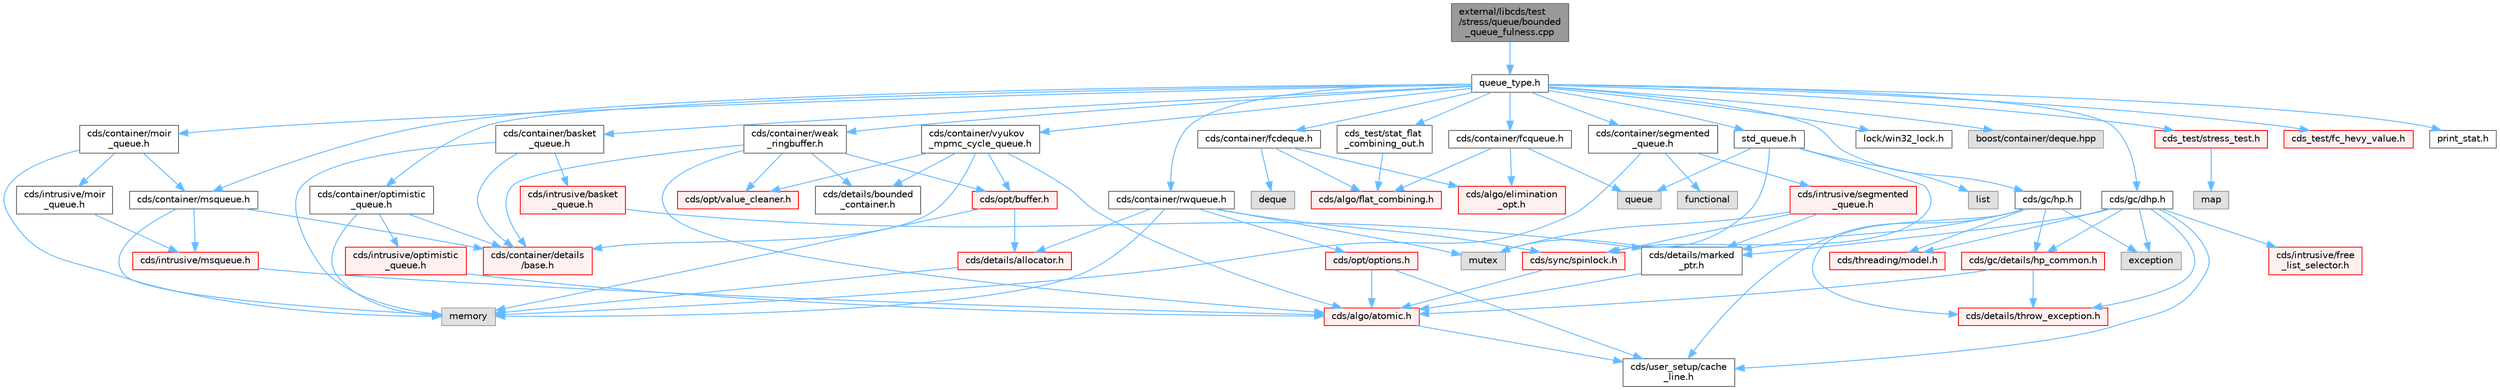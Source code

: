 digraph "external/libcds/test/stress/queue/bounded_queue_fulness.cpp"
{
 // LATEX_PDF_SIZE
  bgcolor="transparent";
  edge [fontname=Helvetica,fontsize=10,labelfontname=Helvetica,labelfontsize=10];
  node [fontname=Helvetica,fontsize=10,shape=box,height=0.2,width=0.4];
  Node1 [id="Node000001",label="external/libcds/test\l/stress/queue/bounded\l_queue_fulness.cpp",height=0.2,width=0.4,color="gray40", fillcolor="grey60", style="filled", fontcolor="black",tooltip=" "];
  Node1 -> Node2 [id="edge1_Node000001_Node000002",color="steelblue1",style="solid",tooltip=" "];
  Node2 [id="Node000002",label="queue_type.h",height=0.2,width=0.4,color="grey40", fillcolor="white", style="filled",URL="$queue__type_8h.html",tooltip=" "];
  Node2 -> Node3 [id="edge2_Node000002_Node000003",color="steelblue1",style="solid",tooltip=" "];
  Node3 [id="Node000003",label="cds/container/msqueue.h",height=0.2,width=0.4,color="grey40", fillcolor="white", style="filled",URL="$container_2msqueue_8h.html",tooltip=" "];
  Node3 -> Node4 [id="edge3_Node000003_Node000004",color="steelblue1",style="solid",tooltip=" "];
  Node4 [id="Node000004",label="memory",height=0.2,width=0.4,color="grey60", fillcolor="#E0E0E0", style="filled",tooltip=" "];
  Node3 -> Node5 [id="edge4_Node000003_Node000005",color="steelblue1",style="solid",tooltip=" "];
  Node5 [id="Node000005",label="cds/intrusive/msqueue.h",height=0.2,width=0.4,color="red", fillcolor="#FFF0F0", style="filled",URL="$intrusive_2msqueue_8h.html",tooltip=" "];
  Node5 -> Node42 [id="edge5_Node000005_Node000042",color="steelblue1",style="solid",tooltip=" "];
  Node42 [id="Node000042",label="cds/algo/atomic.h",height=0.2,width=0.4,color="red", fillcolor="#FFF0F0", style="filled",URL="$external_2libcds_2cds_2algo_2atomic_8h.html",tooltip=" "];
  Node42 -> Node41 [id="edge6_Node000042_Node000041",color="steelblue1",style="solid",tooltip=" "];
  Node41 [id="Node000041",label="cds/user_setup/cache\l_line.h",height=0.2,width=0.4,color="grey40", fillcolor="white", style="filled",URL="$cache__line_8h.html",tooltip="Cache-line size definition"];
  Node3 -> Node65 [id="edge7_Node000003_Node000065",color="steelblue1",style="solid",tooltip=" "];
  Node65 [id="Node000065",label="cds/container/details\l/base.h",height=0.2,width=0.4,color="red", fillcolor="#FFF0F0", style="filled",URL="$external_2libcds_2cds_2container_2details_2base_8h.html",tooltip=" "];
  Node2 -> Node66 [id="edge8_Node000002_Node000066",color="steelblue1",style="solid",tooltip=" "];
  Node66 [id="Node000066",label="cds/container/moir\l_queue.h",height=0.2,width=0.4,color="grey40", fillcolor="white", style="filled",URL="$container_2moir__queue_8h.html",tooltip=" "];
  Node66 -> Node4 [id="edge9_Node000066_Node000004",color="steelblue1",style="solid",tooltip=" "];
  Node66 -> Node3 [id="edge10_Node000066_Node000003",color="steelblue1",style="solid",tooltip=" "];
  Node66 -> Node67 [id="edge11_Node000066_Node000067",color="steelblue1",style="solid",tooltip=" "];
  Node67 [id="Node000067",label="cds/intrusive/moir\l_queue.h",height=0.2,width=0.4,color="grey40", fillcolor="white", style="filled",URL="$intrusive_2moir__queue_8h.html",tooltip=" "];
  Node67 -> Node5 [id="edge12_Node000067_Node000005",color="steelblue1",style="solid",tooltip=" "];
  Node2 -> Node68 [id="edge13_Node000002_Node000068",color="steelblue1",style="solid",tooltip=" "];
  Node68 [id="Node000068",label="cds/container/rwqueue.h",height=0.2,width=0.4,color="grey40", fillcolor="white", style="filled",URL="$rwqueue_8h.html",tooltip=" "];
  Node68 -> Node69 [id="edge14_Node000068_Node000069",color="steelblue1",style="solid",tooltip=" "];
  Node69 [id="Node000069",label="cds/sync/spinlock.h",height=0.2,width=0.4,color="red", fillcolor="#FFF0F0", style="filled",URL="$sync_2spinlock_8h.html",tooltip=" "];
  Node69 -> Node42 [id="edge15_Node000069_Node000042",color="steelblue1",style="solid",tooltip=" "];
  Node68 -> Node11 [id="edge16_Node000068_Node000011",color="steelblue1",style="solid",tooltip=" "];
  Node11 [id="Node000011",label="cds/opt/options.h",height=0.2,width=0.4,color="red", fillcolor="#FFF0F0", style="filled",URL="$opt_2options_8h.html",tooltip=" "];
  Node11 -> Node41 [id="edge17_Node000011_Node000041",color="steelblue1",style="solid",tooltip=" "];
  Node11 -> Node42 [id="edge18_Node000011_Node000042",color="steelblue1",style="solid",tooltip=" "];
  Node68 -> Node43 [id="edge19_Node000068_Node000043",color="steelblue1",style="solid",tooltip=" "];
  Node43 [id="Node000043",label="cds/details/allocator.h",height=0.2,width=0.4,color="red", fillcolor="#FFF0F0", style="filled",URL="$external_2libcds_2cds_2details_2allocator_8h.html",tooltip=" "];
  Node43 -> Node4 [id="edge20_Node000043_Node000004",color="steelblue1",style="solid",tooltip=" "];
  Node68 -> Node70 [id="edge21_Node000068_Node000070",color="steelblue1",style="solid",tooltip=" "];
  Node70 [id="Node000070",label="mutex",height=0.2,width=0.4,color="grey60", fillcolor="#E0E0E0", style="filled",tooltip=" "];
  Node68 -> Node4 [id="edge22_Node000068_Node000004",color="steelblue1",style="solid",tooltip=" "];
  Node2 -> Node71 [id="edge23_Node000002_Node000071",color="steelblue1",style="solid",tooltip=" "];
  Node71 [id="Node000071",label="cds/container/optimistic\l_queue.h",height=0.2,width=0.4,color="grey40", fillcolor="white", style="filled",URL="$container_2optimistic__queue_8h.html",tooltip=" "];
  Node71 -> Node4 [id="edge24_Node000071_Node000004",color="steelblue1",style="solid",tooltip=" "];
  Node71 -> Node72 [id="edge25_Node000071_Node000072",color="steelblue1",style="solid",tooltip=" "];
  Node72 [id="Node000072",label="cds/intrusive/optimistic\l_queue.h",height=0.2,width=0.4,color="red", fillcolor="#FFF0F0", style="filled",URL="$intrusive_2optimistic__queue_8h.html",tooltip=" "];
  Node72 -> Node42 [id="edge26_Node000072_Node000042",color="steelblue1",style="solid",tooltip=" "];
  Node71 -> Node65 [id="edge27_Node000071_Node000065",color="steelblue1",style="solid",tooltip=" "];
  Node2 -> Node73 [id="edge28_Node000002_Node000073",color="steelblue1",style="solid",tooltip=" "];
  Node73 [id="Node000073",label="cds/container/vyukov\l_mpmc_cycle_queue.h",height=0.2,width=0.4,color="grey40", fillcolor="white", style="filled",URL="$container_2vyukov__mpmc__cycle__queue_8h.html",tooltip=" "];
  Node73 -> Node65 [id="edge29_Node000073_Node000065",color="steelblue1",style="solid",tooltip=" "];
  Node73 -> Node74 [id="edge30_Node000073_Node000074",color="steelblue1",style="solid",tooltip=" "];
  Node74 [id="Node000074",label="cds/opt/buffer.h",height=0.2,width=0.4,color="red", fillcolor="#FFF0F0", style="filled",URL="$external_2libcds_2cds_2opt_2buffer_8h.html",tooltip=" "];
  Node74 -> Node43 [id="edge31_Node000074_Node000043",color="steelblue1",style="solid",tooltip=" "];
  Node74 -> Node4 [id="edge32_Node000074_Node000004",color="steelblue1",style="solid",tooltip=" "];
  Node73 -> Node76 [id="edge33_Node000073_Node000076",color="steelblue1",style="solid",tooltip=" "];
  Node76 [id="Node000076",label="cds/opt/value_cleaner.h",height=0.2,width=0.4,color="red", fillcolor="#FFF0F0", style="filled",URL="$value__cleaner_8h.html",tooltip=" "];
  Node73 -> Node42 [id="edge34_Node000073_Node000042",color="steelblue1",style="solid",tooltip=" "];
  Node73 -> Node77 [id="edge35_Node000073_Node000077",color="steelblue1",style="solid",tooltip=" "];
  Node77 [id="Node000077",label="cds/details/bounded\l_container.h",height=0.2,width=0.4,color="grey40", fillcolor="white", style="filled",URL="$bounded__container_8h.html",tooltip=" "];
  Node2 -> Node78 [id="edge36_Node000002_Node000078",color="steelblue1",style="solid",tooltip=" "];
  Node78 [id="Node000078",label="cds/container/basket\l_queue.h",height=0.2,width=0.4,color="grey40", fillcolor="white", style="filled",URL="$container_2basket__queue_8h.html",tooltip=" "];
  Node78 -> Node79 [id="edge37_Node000078_Node000079",color="steelblue1",style="solid",tooltip=" "];
  Node79 [id="Node000079",label="cds/intrusive/basket\l_queue.h",height=0.2,width=0.4,color="red", fillcolor="#FFF0F0", style="filled",URL="$intrusive_2basket__queue_8h.html",tooltip=" "];
  Node79 -> Node59 [id="edge38_Node000079_Node000059",color="steelblue1",style="solid",tooltip=" "];
  Node59 [id="Node000059",label="cds/details/marked\l_ptr.h",height=0.2,width=0.4,color="grey40", fillcolor="white", style="filled",URL="$marked__ptr_8h.html",tooltip=" "];
  Node59 -> Node42 [id="edge39_Node000059_Node000042",color="steelblue1",style="solid",tooltip=" "];
  Node78 -> Node65 [id="edge40_Node000078_Node000065",color="steelblue1",style="solid",tooltip=" "];
  Node78 -> Node4 [id="edge41_Node000078_Node000004",color="steelblue1",style="solid",tooltip=" "];
  Node2 -> Node80 [id="edge42_Node000002_Node000080",color="steelblue1",style="solid",tooltip=" "];
  Node80 [id="Node000080",label="cds/container/fcqueue.h",height=0.2,width=0.4,color="grey40", fillcolor="white", style="filled",URL="$container_2fcqueue_8h.html",tooltip=" "];
  Node80 -> Node81 [id="edge43_Node000080_Node000081",color="steelblue1",style="solid",tooltip=" "];
  Node81 [id="Node000081",label="cds/algo/flat_combining.h",height=0.2,width=0.4,color="red", fillcolor="#FFF0F0", style="filled",URL="$flat__combining_8h.html",tooltip=" "];
  Node80 -> Node87 [id="edge44_Node000080_Node000087",color="steelblue1",style="solid",tooltip=" "];
  Node87 [id="Node000087",label="cds/algo/elimination\l_opt.h",height=0.2,width=0.4,color="red", fillcolor="#FFF0F0", style="filled",URL="$elimination__opt_8h.html",tooltip=" "];
  Node80 -> Node88 [id="edge45_Node000080_Node000088",color="steelblue1",style="solid",tooltip=" "];
  Node88 [id="Node000088",label="queue",height=0.2,width=0.4,color="grey60", fillcolor="#E0E0E0", style="filled",tooltip=" "];
  Node2 -> Node89 [id="edge46_Node000002_Node000089",color="steelblue1",style="solid",tooltip=" "];
  Node89 [id="Node000089",label="cds/container/fcdeque.h",height=0.2,width=0.4,color="grey40", fillcolor="white", style="filled",URL="$fcdeque_8h.html",tooltip=" "];
  Node89 -> Node81 [id="edge47_Node000089_Node000081",color="steelblue1",style="solid",tooltip=" "];
  Node89 -> Node87 [id="edge48_Node000089_Node000087",color="steelblue1",style="solid",tooltip=" "];
  Node89 -> Node90 [id="edge49_Node000089_Node000090",color="steelblue1",style="solid",tooltip=" "];
  Node90 [id="Node000090",label="deque",height=0.2,width=0.4,color="grey60", fillcolor="#E0E0E0", style="filled",tooltip=" "];
  Node2 -> Node91 [id="edge50_Node000002_Node000091",color="steelblue1",style="solid",tooltip=" "];
  Node91 [id="Node000091",label="cds/container/segmented\l_queue.h",height=0.2,width=0.4,color="grey40", fillcolor="white", style="filled",URL="$container_2segmented__queue_8h.html",tooltip=" "];
  Node91 -> Node4 [id="edge51_Node000091_Node000004",color="steelblue1",style="solid",tooltip=" "];
  Node91 -> Node92 [id="edge52_Node000091_Node000092",color="steelblue1",style="solid",tooltip=" "];
  Node92 [id="Node000092",label="functional",height=0.2,width=0.4,color="grey60", fillcolor="#E0E0E0", style="filled",tooltip=" "];
  Node91 -> Node93 [id="edge53_Node000091_Node000093",color="steelblue1",style="solid",tooltip=" "];
  Node93 [id="Node000093",label="cds/intrusive/segmented\l_queue.h",height=0.2,width=0.4,color="red", fillcolor="#FFF0F0", style="filled",URL="$intrusive_2segmented__queue_8h.html",tooltip=" "];
  Node93 -> Node70 [id="edge54_Node000093_Node000070",color="steelblue1",style="solid",tooltip=" "];
  Node93 -> Node59 [id="edge55_Node000093_Node000059",color="steelblue1",style="solid",tooltip=" "];
  Node93 -> Node69 [id="edge56_Node000093_Node000069",color="steelblue1",style="solid",tooltip=" "];
  Node2 -> Node99 [id="edge57_Node000002_Node000099",color="steelblue1",style="solid",tooltip=" "];
  Node99 [id="Node000099",label="cds/container/weak\l_ringbuffer.h",height=0.2,width=0.4,color="grey40", fillcolor="white", style="filled",URL="$weak__ringbuffer_8h.html",tooltip=" "];
  Node99 -> Node65 [id="edge58_Node000099_Node000065",color="steelblue1",style="solid",tooltip=" "];
  Node99 -> Node74 [id="edge59_Node000099_Node000074",color="steelblue1",style="solid",tooltip=" "];
  Node99 -> Node76 [id="edge60_Node000099_Node000076",color="steelblue1",style="solid",tooltip=" "];
  Node99 -> Node42 [id="edge61_Node000099_Node000042",color="steelblue1",style="solid",tooltip=" "];
  Node99 -> Node77 [id="edge62_Node000099_Node000077",color="steelblue1",style="solid",tooltip=" "];
  Node2 -> Node49 [id="edge63_Node000002_Node000049",color="steelblue1",style="solid",tooltip=" "];
  Node49 [id="Node000049",label="cds/gc/hp.h",height=0.2,width=0.4,color="grey40", fillcolor="white", style="filled",URL="$hp_8h.html",tooltip=" "];
  Node49 -> Node19 [id="edge64_Node000049_Node000019",color="steelblue1",style="solid",tooltip=" "];
  Node19 [id="Node000019",label="exception",height=0.2,width=0.4,color="grey60", fillcolor="#E0E0E0", style="filled",tooltip=" "];
  Node49 -> Node50 [id="edge65_Node000049_Node000050",color="steelblue1",style="solid",tooltip=" "];
  Node50 [id="Node000050",label="cds/gc/details/hp_common.h",height=0.2,width=0.4,color="red", fillcolor="#FFF0F0", style="filled",URL="$hp__common_8h.html",tooltip=" "];
  Node50 -> Node42 [id="edge66_Node000050_Node000042",color="steelblue1",style="solid",tooltip=" "];
  Node50 -> Node38 [id="edge67_Node000050_Node000038",color="steelblue1",style="solid",tooltip=" "];
  Node38 [id="Node000038",label="cds/details/throw_exception.h",height=0.2,width=0.4,color="red", fillcolor="#FFF0F0", style="filled",URL="$throw__exception_8h.html",tooltip=" "];
  Node49 -> Node52 [id="edge68_Node000049_Node000052",color="steelblue1",style="solid",tooltip=" "];
  Node52 [id="Node000052",label="cds/threading/model.h",height=0.2,width=0.4,color="red", fillcolor="#FFF0F0", style="filled",URL="$model_8h.html",tooltip=" "];
  Node49 -> Node38 [id="edge69_Node000049_Node000038",color="steelblue1",style="solid",tooltip=" "];
  Node49 -> Node59 [id="edge70_Node000049_Node000059",color="steelblue1",style="solid",tooltip=" "];
  Node49 -> Node41 [id="edge71_Node000049_Node000041",color="steelblue1",style="solid",tooltip=" "];
  Node2 -> Node100 [id="edge72_Node000002_Node000100",color="steelblue1",style="solid",tooltip=" "];
  Node100 [id="Node000100",label="cds/gc/dhp.h",height=0.2,width=0.4,color="grey40", fillcolor="white", style="filled",URL="$dhp_8h.html",tooltip=" "];
  Node100 -> Node19 [id="edge73_Node000100_Node000019",color="steelblue1",style="solid",tooltip=" "];
  Node100 -> Node50 [id="edge74_Node000100_Node000050",color="steelblue1",style="solid",tooltip=" "];
  Node100 -> Node52 [id="edge75_Node000100_Node000052",color="steelblue1",style="solid",tooltip=" "];
  Node100 -> Node101 [id="edge76_Node000100_Node000101",color="steelblue1",style="solid",tooltip=" "];
  Node101 [id="Node000101",label="cds/intrusive/free\l_list_selector.h",height=0.2,width=0.4,color="red", fillcolor="#FFF0F0", style="filled",URL="$free__list__selector_8h.html",tooltip=" "];
  Node100 -> Node38 [id="edge77_Node000100_Node000038",color="steelblue1",style="solid",tooltip=" "];
  Node100 -> Node59 [id="edge78_Node000100_Node000059",color="steelblue1",style="solid",tooltip=" "];
  Node100 -> Node41 [id="edge79_Node000100_Node000041",color="steelblue1",style="solid",tooltip=" "];
  Node2 -> Node103 [id="edge80_Node000002_Node000103",color="steelblue1",style="solid",tooltip=" "];
  Node103 [id="Node000103",label="std_queue.h",height=0.2,width=0.4,color="grey40", fillcolor="white", style="filled",URL="$std__queue_8h.html",tooltip=" "];
  Node103 -> Node70 [id="edge81_Node000103_Node000070",color="steelblue1",style="solid",tooltip=" "];
  Node103 -> Node88 [id="edge82_Node000103_Node000088",color="steelblue1",style="solid",tooltip=" "];
  Node103 -> Node104 [id="edge83_Node000103_Node000104",color="steelblue1",style="solid",tooltip=" "];
  Node104 [id="Node000104",label="list",height=0.2,width=0.4,color="grey60", fillcolor="#E0E0E0", style="filled",tooltip=" "];
  Node103 -> Node69 [id="edge84_Node000103_Node000069",color="steelblue1",style="solid",tooltip=" "];
  Node2 -> Node105 [id="edge85_Node000002_Node000105",color="steelblue1",style="solid",tooltip=" "];
  Node105 [id="Node000105",label="lock/win32_lock.h",height=0.2,width=0.4,color="grey40", fillcolor="white", style="filled",URL="$win32__lock_8h.html",tooltip=" "];
  Node2 -> Node106 [id="edge86_Node000002_Node000106",color="steelblue1",style="solid",tooltip=" "];
  Node106 [id="Node000106",label="boost/container/deque.hpp",height=0.2,width=0.4,color="grey60", fillcolor="#E0E0E0", style="filled",tooltip=" "];
  Node2 -> Node107 [id="edge87_Node000002_Node000107",color="steelblue1",style="solid",tooltip=" "];
  Node107 [id="Node000107",label="cds_test/stress_test.h",height=0.2,width=0.4,color="red", fillcolor="#FFF0F0", style="filled",URL="$stress__test_8h.html",tooltip=" "];
  Node107 -> Node108 [id="edge88_Node000107_Node000108",color="steelblue1",style="solid",tooltip=" "];
  Node108 [id="Node000108",label="map",height=0.2,width=0.4,color="grey60", fillcolor="#E0E0E0", style="filled",tooltip=" "];
  Node2 -> Node114 [id="edge89_Node000002_Node000114",color="steelblue1",style="solid",tooltip=" "];
  Node114 [id="Node000114",label="cds_test/stat_flat\l_combining_out.h",height=0.2,width=0.4,color="grey40", fillcolor="white", style="filled",URL="$stat__flat__combining__out_8h.html",tooltip=" "];
  Node114 -> Node81 [id="edge90_Node000114_Node000081",color="steelblue1",style="solid",tooltip=" "];
  Node2 -> Node115 [id="edge91_Node000002_Node000115",color="steelblue1",style="solid",tooltip=" "];
  Node115 [id="Node000115",label="cds_test/fc_hevy_value.h",height=0.2,width=0.4,color="red", fillcolor="#FFF0F0", style="filled",URL="$fc__hevy__value_8h.html",tooltip=" "];
  Node2 -> Node117 [id="edge92_Node000002_Node000117",color="steelblue1",style="solid",tooltip=" "];
  Node117 [id="Node000117",label="print_stat.h",height=0.2,width=0.4,color="grey40", fillcolor="white", style="filled",URL="$print__stat_8h.html",tooltip=" "];
}
